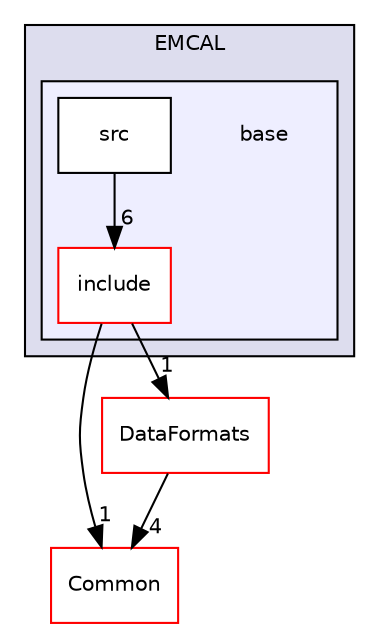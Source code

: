 digraph "/home/travis/build/AliceO2Group/AliceO2/Detectors/EMCAL/base" {
  bgcolor=transparent;
  compound=true
  node [ fontsize="10", fontname="Helvetica"];
  edge [ labelfontsize="10", labelfontname="Helvetica"];
  subgraph clusterdir_088378b58cb1ba39db48039cbd66d10f {
    graph [ bgcolor="#ddddee", pencolor="black", label="EMCAL" fontname="Helvetica", fontsize="10", URL="dir_088378b58cb1ba39db48039cbd66d10f.html"]
  subgraph clusterdir_478733f24fb8878a4cdf7773310adedd {
    graph [ bgcolor="#eeeeff", pencolor="black", label="" URL="dir_478733f24fb8878a4cdf7773310adedd.html"];
    dir_478733f24fb8878a4cdf7773310adedd [shape=plaintext label="base"];
    dir_d913fa5f752939d931056a55b4543460 [shape=box label="include" color="red" fillcolor="white" style="filled" URL="dir_d913fa5f752939d931056a55b4543460.html"];
    dir_aaff9a4cab11643ccb41bda8dc752e40 [shape=box label="src" color="black" fillcolor="white" style="filled" URL="dir_aaff9a4cab11643ccb41bda8dc752e40.html"];
  }
  }
  dir_4ab6b4cc6a7edbff49100e9123df213f [shape=box label="Common" color="red" URL="dir_4ab6b4cc6a7edbff49100e9123df213f.html"];
  dir_2171f7ec022c5423887b07c69b2f5b48 [shape=box label="DataFormats" color="red" URL="dir_2171f7ec022c5423887b07c69b2f5b48.html"];
  dir_aaff9a4cab11643ccb41bda8dc752e40->dir_d913fa5f752939d931056a55b4543460 [headlabel="6", labeldistance=1.5 headhref="dir_000153_000078.html"];
  dir_d913fa5f752939d931056a55b4543460->dir_4ab6b4cc6a7edbff49100e9123df213f [headlabel="1", labeldistance=1.5 headhref="dir_000078_000016.html"];
  dir_d913fa5f752939d931056a55b4543460->dir_2171f7ec022c5423887b07c69b2f5b48 [headlabel="1", labeldistance=1.5 headhref="dir_000078_000043.html"];
  dir_2171f7ec022c5423887b07c69b2f5b48->dir_4ab6b4cc6a7edbff49100e9123df213f [headlabel="4", labeldistance=1.5 headhref="dir_000043_000016.html"];
}
